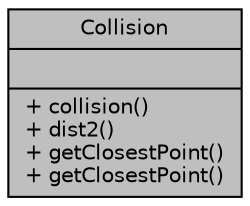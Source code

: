 digraph "Collision"
{
  edge [fontname="Helvetica",fontsize="10",labelfontname="Helvetica",labelfontsize="10"];
  node [fontname="Helvetica",fontsize="10",shape=record];
  Node1 [label="{Collision\n||+ collision()\l+ dist2()\l+ getClosestPoint()\l+ getClosestPoint()\l}",height=0.2,width=0.4,color="black", fillcolor="grey75", style="filled", fontcolor="black"];
}
